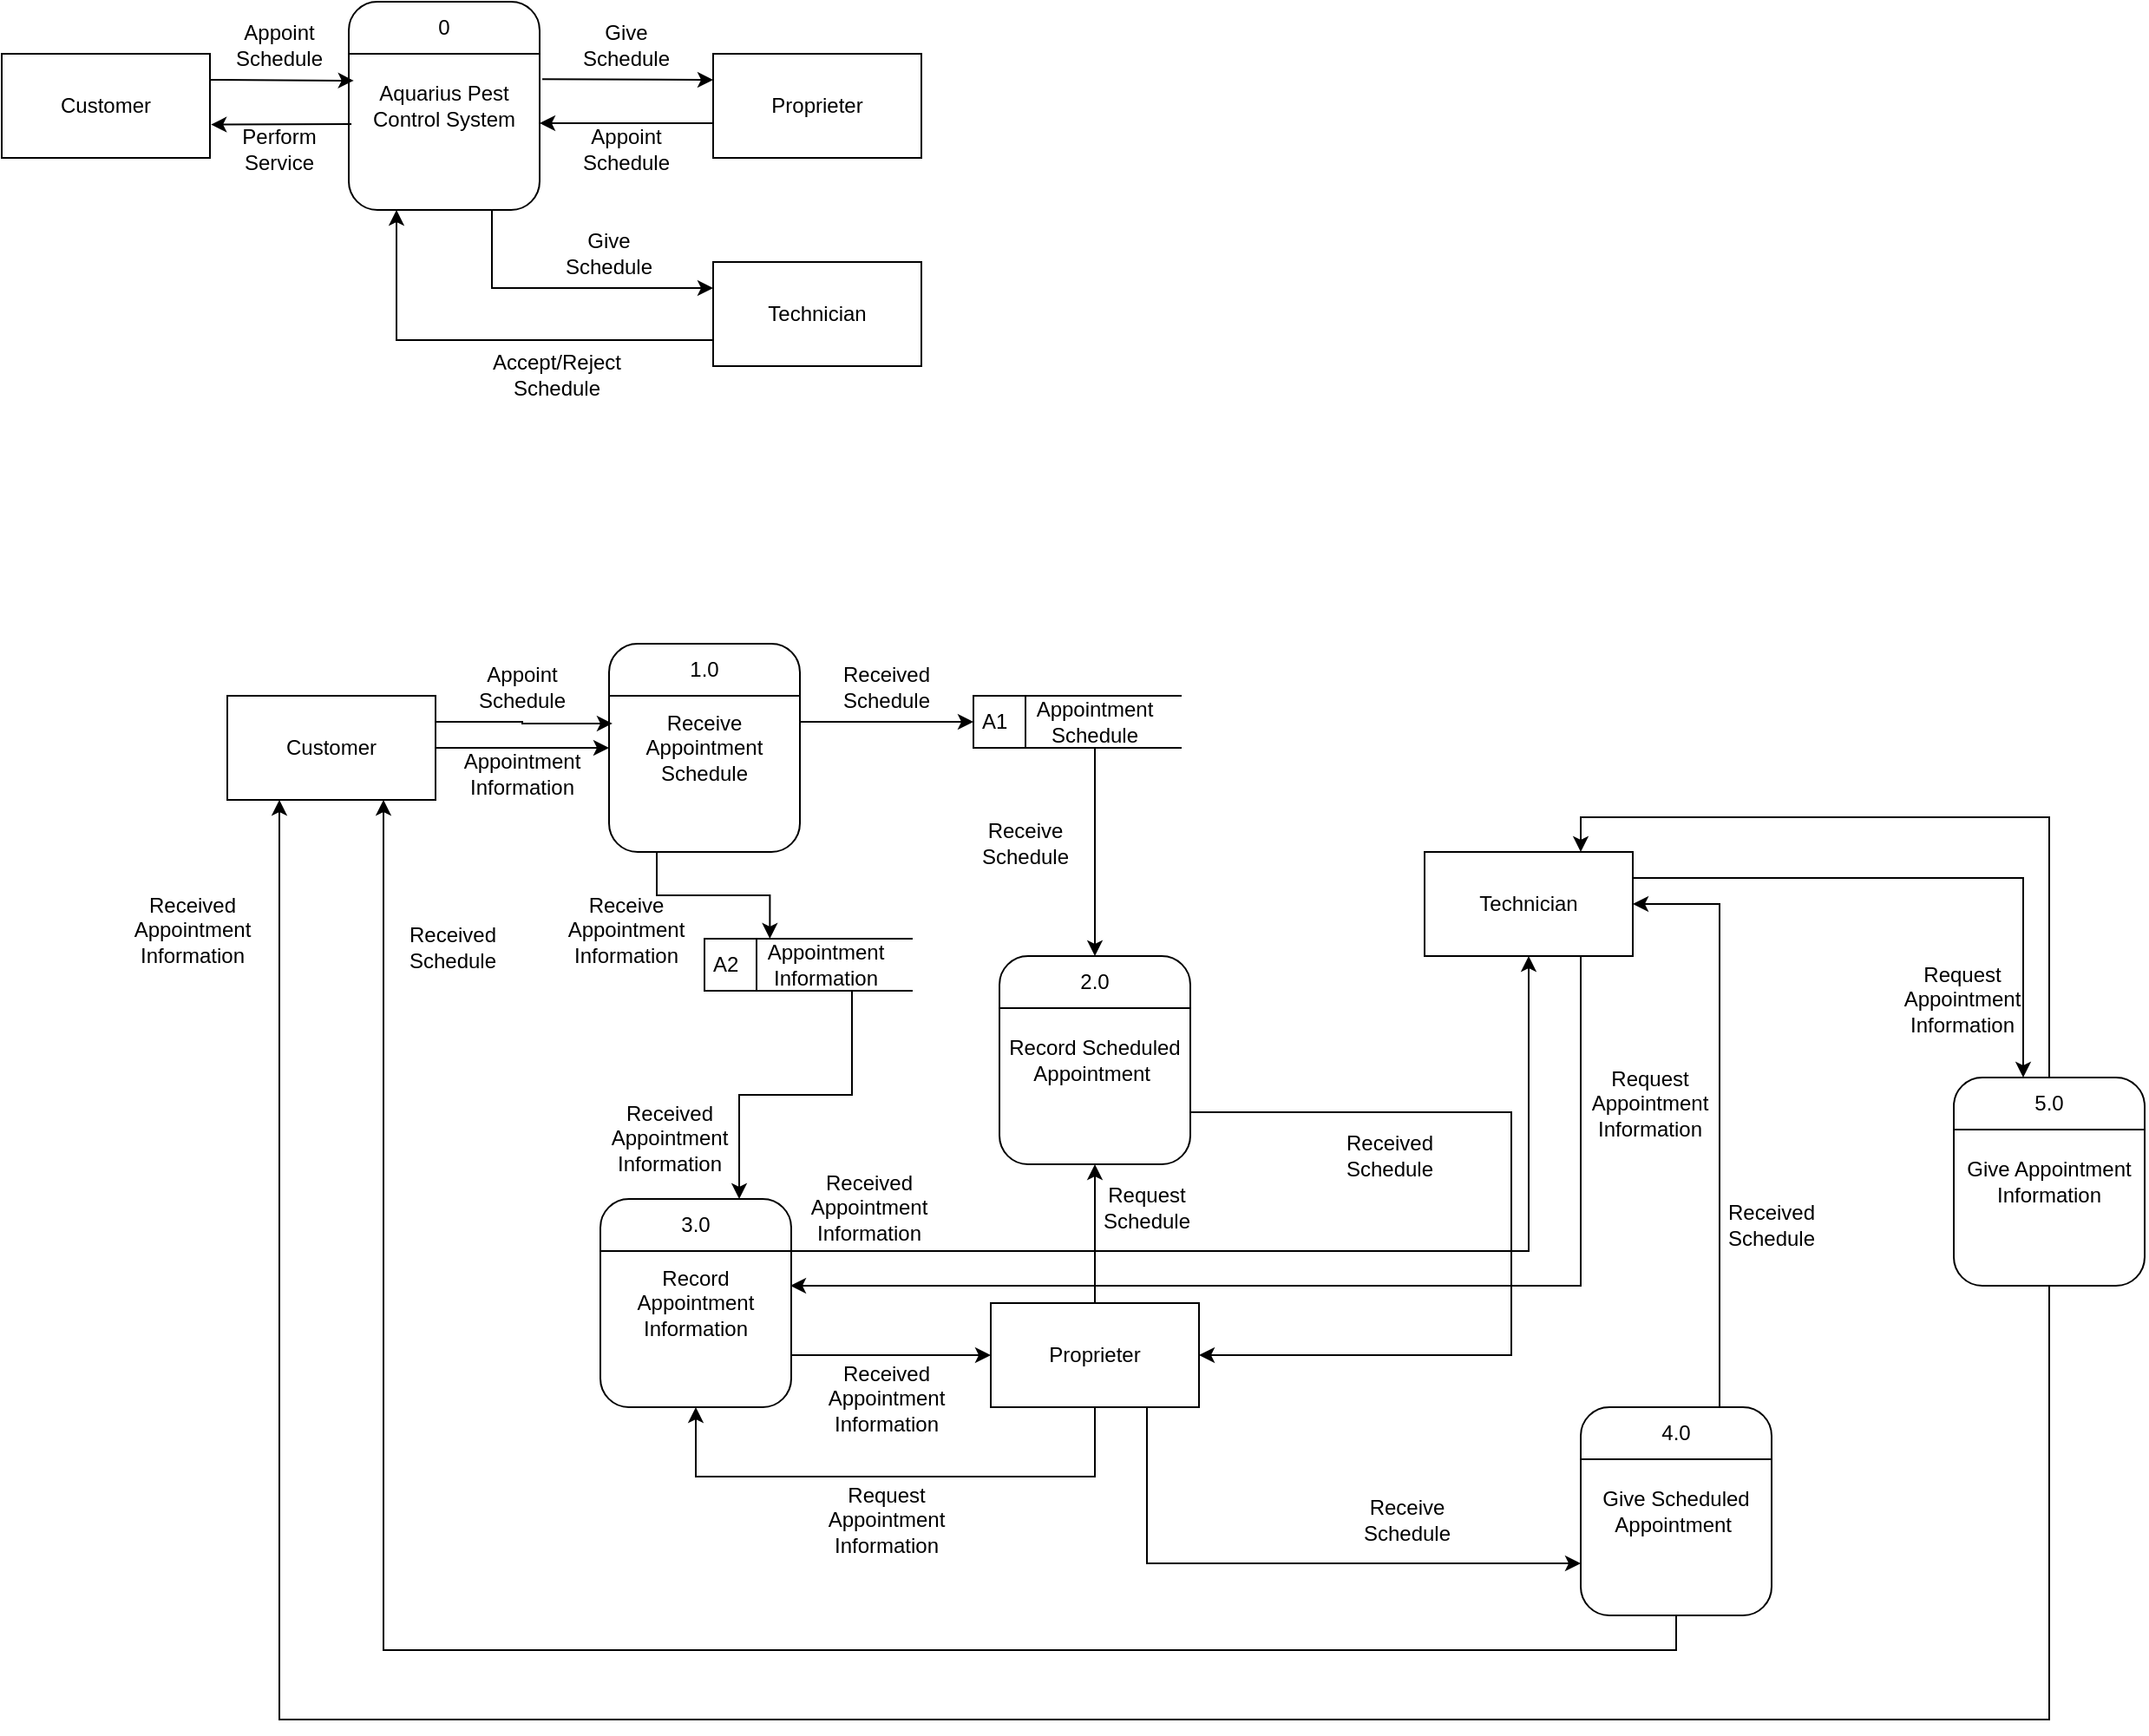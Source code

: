 <mxfile version="24.9.2">
  <diagram name="Page-1" id="nrZ8flM_sY24ld73uj93">
    <mxGraphModel dx="1383" dy="809" grid="1" gridSize="10" guides="1" tooltips="1" connect="1" arrows="1" fold="1" page="1" pageScale="1" pageWidth="850" pageHeight="1100" math="0" shadow="0">
      <root>
        <mxCell id="0" />
        <mxCell id="1" parent="0" />
        <mxCell id="mO-xAQjlgf0KAZZDHfsd-2" style="edgeStyle=orthogonalEdgeStyle;rounded=0;orthogonalLoop=1;jettySize=auto;html=1;exitX=0.75;exitY=1;exitDx=0;exitDy=0;entryX=0;entryY=0.25;entryDx=0;entryDy=0;" parent="1" source="dr37v-Of7VDJg59vq6-4-1" target="mO-xAQjlgf0KAZZDHfsd-1" edge="1">
          <mxGeometry relative="1" as="geometry" />
        </mxCell>
        <mxCell id="dr37v-Of7VDJg59vq6-4-1" value="Aquarius Pest Control System" style="rounded=1;whiteSpace=wrap;html=1;" parent="1" vertex="1">
          <mxGeometry x="240" y="90" width="110" height="120" as="geometry" />
        </mxCell>
        <mxCell id="dr37v-Of7VDJg59vq6-4-2" value="" style="endArrow=none;html=1;rounded=0;entryX=1;entryY=0.25;entryDx=0;entryDy=0;exitX=0;exitY=0.25;exitDx=0;exitDy=0;" parent="1" source="dr37v-Of7VDJg59vq6-4-1" target="dr37v-Of7VDJg59vq6-4-1" edge="1">
          <mxGeometry width="50" height="50" relative="1" as="geometry">
            <mxPoint x="200" y="150" as="sourcePoint" />
            <mxPoint x="240" y="100" as="targetPoint" />
          </mxGeometry>
        </mxCell>
        <mxCell id="dr37v-Of7VDJg59vq6-4-3" value="0" style="text;html=1;align=center;verticalAlign=middle;whiteSpace=wrap;rounded=0;" parent="1" vertex="1">
          <mxGeometry x="265" y="90" width="60" height="30" as="geometry" />
        </mxCell>
        <mxCell id="dr37v-Of7VDJg59vq6-4-4" value="Customer" style="rounded=0;whiteSpace=wrap;html=1;" parent="1" vertex="1">
          <mxGeometry x="40" y="120" width="120" height="60" as="geometry" />
        </mxCell>
        <mxCell id="dr37v-Of7VDJg59vq6-4-5" value="Proprieter" style="rounded=0;whiteSpace=wrap;html=1;" parent="1" vertex="1">
          <mxGeometry x="450" y="120" width="120" height="60" as="geometry" />
        </mxCell>
        <mxCell id="dr37v-Of7VDJg59vq6-4-6" value="" style="endArrow=classic;html=1;rounded=0;exitX=1;exitY=0.25;exitDx=0;exitDy=0;entryX=0.026;entryY=0.379;entryDx=0;entryDy=0;entryPerimeter=0;" parent="1" source="dr37v-Of7VDJg59vq6-4-4" target="dr37v-Of7VDJg59vq6-4-1" edge="1">
          <mxGeometry width="50" height="50" relative="1" as="geometry">
            <mxPoint x="140" y="230" as="sourcePoint" />
            <mxPoint x="190" y="180" as="targetPoint" />
          </mxGeometry>
        </mxCell>
        <mxCell id="dr37v-Of7VDJg59vq6-4-7" value="" style="endArrow=classic;html=1;rounded=0;exitX=1.014;exitY=0.372;exitDx=0;exitDy=0;exitPerimeter=0;entryX=0;entryY=0.25;entryDx=0;entryDy=0;" parent="1" source="dr37v-Of7VDJg59vq6-4-1" target="dr37v-Of7VDJg59vq6-4-5" edge="1">
          <mxGeometry width="50" height="50" relative="1" as="geometry">
            <mxPoint x="210" y="150" as="sourcePoint" />
            <mxPoint x="260" y="100" as="targetPoint" />
          </mxGeometry>
        </mxCell>
        <mxCell id="dr37v-Of7VDJg59vq6-4-8" value="" style="endArrow=classic;html=1;rounded=0;exitX=0;exitY=0.667;exitDx=0;exitDy=0;exitPerimeter=0;" parent="1" source="dr37v-Of7VDJg59vq6-4-5" edge="1">
          <mxGeometry width="50" height="50" relative="1" as="geometry">
            <mxPoint x="420" y="240" as="sourcePoint" />
            <mxPoint x="350" y="160" as="targetPoint" />
          </mxGeometry>
        </mxCell>
        <mxCell id="dr37v-Of7VDJg59vq6-4-9" value="" style="endArrow=classic;html=1;rounded=0;entryX=1.005;entryY=0.68;entryDx=0;entryDy=0;entryPerimeter=0;exitX=0.014;exitY=0.587;exitDx=0;exitDy=0;exitPerimeter=0;" parent="1" source="dr37v-Of7VDJg59vq6-4-1" target="dr37v-Of7VDJg59vq6-4-4" edge="1">
          <mxGeometry width="50" height="50" relative="1" as="geometry">
            <mxPoint x="250" y="200" as="sourcePoint" />
            <mxPoint x="300" y="150" as="targetPoint" />
          </mxGeometry>
        </mxCell>
        <mxCell id="dr37v-Of7VDJg59vq6-4-10" value="Appoint Schedule" style="text;html=1;align=center;verticalAlign=middle;whiteSpace=wrap;rounded=0;" parent="1" vertex="1">
          <mxGeometry x="170" y="100" width="60" height="30" as="geometry" />
        </mxCell>
        <mxCell id="dr37v-Of7VDJg59vq6-4-11" value="Give Schedule" style="text;html=1;align=center;verticalAlign=middle;whiteSpace=wrap;rounded=0;" parent="1" vertex="1">
          <mxGeometry x="370" y="100" width="60" height="30" as="geometry" />
        </mxCell>
        <mxCell id="dr37v-Of7VDJg59vq6-4-12" value="Appoint Schedule" style="text;html=1;align=center;verticalAlign=middle;whiteSpace=wrap;rounded=0;" parent="1" vertex="1">
          <mxGeometry x="370" y="160" width="60" height="30" as="geometry" />
        </mxCell>
        <mxCell id="dr37v-Of7VDJg59vq6-4-13" value="Perform Service" style="text;html=1;align=center;verticalAlign=middle;whiteSpace=wrap;rounded=0;" parent="1" vertex="1">
          <mxGeometry x="170" y="160" width="60" height="30" as="geometry" />
        </mxCell>
        <mxCell id="mO-xAQjlgf0KAZZDHfsd-4" style="edgeStyle=orthogonalEdgeStyle;rounded=0;orthogonalLoop=1;jettySize=auto;html=1;exitX=0;exitY=0.75;exitDx=0;exitDy=0;entryX=0.25;entryY=1;entryDx=0;entryDy=0;" parent="1" source="mO-xAQjlgf0KAZZDHfsd-1" target="dr37v-Of7VDJg59vq6-4-1" edge="1">
          <mxGeometry relative="1" as="geometry" />
        </mxCell>
        <mxCell id="mO-xAQjlgf0KAZZDHfsd-1" value="Technician" style="rounded=0;whiteSpace=wrap;html=1;" parent="1" vertex="1">
          <mxGeometry x="450" y="240" width="120" height="60" as="geometry" />
        </mxCell>
        <mxCell id="mO-xAQjlgf0KAZZDHfsd-3" value="Give Schedule" style="text;html=1;align=center;verticalAlign=middle;whiteSpace=wrap;rounded=0;" parent="1" vertex="1">
          <mxGeometry x="360" y="220" width="60" height="30" as="geometry" />
        </mxCell>
        <mxCell id="mO-xAQjlgf0KAZZDHfsd-5" value="Accept/Reject Schedule" style="text;html=1;align=center;verticalAlign=middle;whiteSpace=wrap;rounded=0;" parent="1" vertex="1">
          <mxGeometry x="330" y="290" width="60" height="30" as="geometry" />
        </mxCell>
        <mxCell id="mO-xAQjlgf0KAZZDHfsd-6" value="Receive Appointment Schedule" style="rounded=1;whiteSpace=wrap;html=1;" parent="1" vertex="1">
          <mxGeometry x="390" y="460" width="110" height="120" as="geometry" />
        </mxCell>
        <mxCell id="mO-xAQjlgf0KAZZDHfsd-7" value="" style="endArrow=none;html=1;rounded=0;entryX=1;entryY=0.25;entryDx=0;entryDy=0;exitX=0;exitY=0.25;exitDx=0;exitDy=0;" parent="1" source="mO-xAQjlgf0KAZZDHfsd-6" target="mO-xAQjlgf0KAZZDHfsd-6" edge="1">
          <mxGeometry width="50" height="50" relative="1" as="geometry">
            <mxPoint x="350" y="520" as="sourcePoint" />
            <mxPoint x="390" y="470" as="targetPoint" />
          </mxGeometry>
        </mxCell>
        <mxCell id="mO-xAQjlgf0KAZZDHfsd-8" value="1.0" style="text;html=1;align=center;verticalAlign=middle;whiteSpace=wrap;rounded=0;" parent="1" vertex="1">
          <mxGeometry x="415" y="460" width="60" height="30" as="geometry" />
        </mxCell>
        <mxCell id="9PFNCX79VaehlB443Bku-1" style="edgeStyle=orthogonalEdgeStyle;rounded=0;orthogonalLoop=1;jettySize=auto;html=1;exitX=1;exitY=0.5;exitDx=0;exitDy=0;entryX=0;entryY=0.5;entryDx=0;entryDy=0;" parent="1" source="mO-xAQjlgf0KAZZDHfsd-9" target="mO-xAQjlgf0KAZZDHfsd-6" edge="1">
          <mxGeometry relative="1" as="geometry" />
        </mxCell>
        <mxCell id="mO-xAQjlgf0KAZZDHfsd-9" value="Customer" style="rounded=0;whiteSpace=wrap;html=1;" parent="1" vertex="1">
          <mxGeometry x="170" y="490" width="120" height="60" as="geometry" />
        </mxCell>
        <mxCell id="mO-xAQjlgf0KAZZDHfsd-10" style="edgeStyle=orthogonalEdgeStyle;rounded=0;orthogonalLoop=1;jettySize=auto;html=1;exitX=1;exitY=0.25;exitDx=0;exitDy=0;entryX=0.018;entryY=0.383;entryDx=0;entryDy=0;entryPerimeter=0;" parent="1" source="mO-xAQjlgf0KAZZDHfsd-9" target="mO-xAQjlgf0KAZZDHfsd-6" edge="1">
          <mxGeometry relative="1" as="geometry" />
        </mxCell>
        <mxCell id="mO-xAQjlgf0KAZZDHfsd-11" value="Appoint Schedule" style="text;html=1;align=center;verticalAlign=middle;whiteSpace=wrap;rounded=0;" parent="1" vertex="1">
          <mxGeometry x="310" y="470" width="60" height="30" as="geometry" />
        </mxCell>
        <mxCell id="mO-xAQjlgf0KAZZDHfsd-12" value="A1" style="html=1;dashed=0;whiteSpace=wrap;shape=mxgraph.dfd.dataStoreID;align=left;spacingLeft=3;points=[[0,0],[0.5,0],[1,0],[0,0.5],[1,0.5],[0,1],[0.5,1],[1,1]];" parent="1" vertex="1">
          <mxGeometry x="600" y="490" width="120" height="30" as="geometry" />
        </mxCell>
        <mxCell id="mO-xAQjlgf0KAZZDHfsd-20" style="edgeStyle=orthogonalEdgeStyle;rounded=0;orthogonalLoop=1;jettySize=auto;html=1;exitX=0.5;exitY=1;exitDx=0;exitDy=0;entryX=0.5;entryY=0;entryDx=0;entryDy=0;" parent="1" source="mO-xAQjlgf0KAZZDHfsd-13" target="mO-xAQjlgf0KAZZDHfsd-19" edge="1">
          <mxGeometry relative="1" as="geometry" />
        </mxCell>
        <mxCell id="mO-xAQjlgf0KAZZDHfsd-13" value="Appointment Schedule" style="text;html=1;align=center;verticalAlign=middle;whiteSpace=wrap;rounded=0;" parent="1" vertex="1">
          <mxGeometry x="640" y="490" width="60" height="30" as="geometry" />
        </mxCell>
        <mxCell id="mO-xAQjlgf0KAZZDHfsd-14" value="" style="endArrow=classic;html=1;rounded=0;exitX=1.004;exitY=0.375;exitDx=0;exitDy=0;exitPerimeter=0;entryX=0;entryY=0.5;entryDx=0;entryDy=0;" parent="1" source="mO-xAQjlgf0KAZZDHfsd-6" target="mO-xAQjlgf0KAZZDHfsd-12" edge="1">
          <mxGeometry width="50" height="50" relative="1" as="geometry">
            <mxPoint x="460" y="440" as="sourcePoint" />
            <mxPoint x="510" y="390" as="targetPoint" />
          </mxGeometry>
        </mxCell>
        <mxCell id="mO-xAQjlgf0KAZZDHfsd-15" value="Received Schedule" style="text;html=1;align=center;verticalAlign=middle;whiteSpace=wrap;rounded=0;" parent="1" vertex="1">
          <mxGeometry x="520" y="470" width="60" height="30" as="geometry" />
        </mxCell>
        <mxCell id="9PFNCX79VaehlB443Bku-19" style="edgeStyle=orthogonalEdgeStyle;rounded=0;orthogonalLoop=1;jettySize=auto;html=1;exitX=1;exitY=0.75;exitDx=0;exitDy=0;entryX=1;entryY=0.5;entryDx=0;entryDy=0;" parent="1" source="mO-xAQjlgf0KAZZDHfsd-17" target="9PFNCX79VaehlB443Bku-15" edge="1">
          <mxGeometry relative="1" as="geometry">
            <Array as="points">
              <mxPoint x="910" y="730" />
              <mxPoint x="910" y="870" />
            </Array>
          </mxGeometry>
        </mxCell>
        <mxCell id="mO-xAQjlgf0KAZZDHfsd-17" value="Record Scheduled Appointment&amp;nbsp;" style="rounded=1;whiteSpace=wrap;html=1;" parent="1" vertex="1">
          <mxGeometry x="615" y="640" width="110" height="120" as="geometry" />
        </mxCell>
        <mxCell id="mO-xAQjlgf0KAZZDHfsd-18" value="" style="endArrow=none;html=1;rounded=0;entryX=1;entryY=0.25;entryDx=0;entryDy=0;exitX=0;exitY=0.25;exitDx=0;exitDy=0;" parent="1" source="mO-xAQjlgf0KAZZDHfsd-17" target="mO-xAQjlgf0KAZZDHfsd-17" edge="1">
          <mxGeometry width="50" height="50" relative="1" as="geometry">
            <mxPoint x="575" y="700" as="sourcePoint" />
            <mxPoint x="615" y="650" as="targetPoint" />
          </mxGeometry>
        </mxCell>
        <mxCell id="mO-xAQjlgf0KAZZDHfsd-19" value="2.0" style="text;html=1;align=center;verticalAlign=middle;whiteSpace=wrap;rounded=0;" parent="1" vertex="1">
          <mxGeometry x="640" y="640" width="60" height="30" as="geometry" />
        </mxCell>
        <mxCell id="mO-xAQjlgf0KAZZDHfsd-21" value="Receive Schedule" style="text;html=1;align=center;verticalAlign=middle;whiteSpace=wrap;rounded=0;" parent="1" vertex="1">
          <mxGeometry x="600" y="560" width="60" height="30" as="geometry" />
        </mxCell>
        <mxCell id="9PFNCX79VaehlB443Bku-2" value="Appointment Information" style="text;html=1;align=center;verticalAlign=middle;whiteSpace=wrap;rounded=0;" parent="1" vertex="1">
          <mxGeometry x="310" y="520" width="60" height="30" as="geometry" />
        </mxCell>
        <mxCell id="9PFNCX79VaehlB443Bku-3" value="A2" style="html=1;dashed=0;whiteSpace=wrap;shape=mxgraph.dfd.dataStoreID;align=left;spacingLeft=3;points=[[0,0],[0.5,0],[1,0],[0,0.5],[1,0.5],[0,1],[0.5,1],[1,1]];" parent="1" vertex="1">
          <mxGeometry x="445" y="630" width="120" height="30" as="geometry" />
        </mxCell>
        <mxCell id="9PFNCX79VaehlB443Bku-4" value="Appointment Information" style="text;html=1;align=center;verticalAlign=middle;whiteSpace=wrap;rounded=0;" parent="1" vertex="1">
          <mxGeometry x="485" y="630" width="60" height="30" as="geometry" />
        </mxCell>
        <mxCell id="9PFNCX79VaehlB443Bku-7" style="edgeStyle=orthogonalEdgeStyle;rounded=0;orthogonalLoop=1;jettySize=auto;html=1;exitX=0.25;exitY=1;exitDx=0;exitDy=0;entryX=0.314;entryY=0;entryDx=0;entryDy=0;entryPerimeter=0;" parent="1" source="mO-xAQjlgf0KAZZDHfsd-6" target="9PFNCX79VaehlB443Bku-3" edge="1">
          <mxGeometry relative="1" as="geometry" />
        </mxCell>
        <mxCell id="9PFNCX79VaehlB443Bku-8" value="Receive Appointment Information" style="text;html=1;align=center;verticalAlign=middle;whiteSpace=wrap;rounded=0;" parent="1" vertex="1">
          <mxGeometry x="370" y="610" width="60" height="30" as="geometry" />
        </mxCell>
        <mxCell id="9PFNCX79VaehlB443Bku-17" style="edgeStyle=orthogonalEdgeStyle;rounded=0;orthogonalLoop=1;jettySize=auto;html=1;exitX=1;exitY=0.75;exitDx=0;exitDy=0;" parent="1" source="9PFNCX79VaehlB443Bku-9" target="9PFNCX79VaehlB443Bku-15" edge="1">
          <mxGeometry relative="1" as="geometry" />
        </mxCell>
        <mxCell id="9PFNCX79VaehlB443Bku-18" style="edgeStyle=orthogonalEdgeStyle;rounded=0;orthogonalLoop=1;jettySize=auto;html=1;exitX=1;exitY=0.25;exitDx=0;exitDy=0;entryX=0.5;entryY=1;entryDx=0;entryDy=0;" parent="1" source="9PFNCX79VaehlB443Bku-9" target="9PFNCX79VaehlB443Bku-16" edge="1">
          <mxGeometry relative="1" as="geometry" />
        </mxCell>
        <mxCell id="9PFNCX79VaehlB443Bku-9" value="Record Appointment Information" style="rounded=1;whiteSpace=wrap;html=1;" parent="1" vertex="1">
          <mxGeometry x="385" y="780" width="110" height="120" as="geometry" />
        </mxCell>
        <mxCell id="9PFNCX79VaehlB443Bku-10" value="" style="endArrow=none;html=1;rounded=0;entryX=1;entryY=0.25;entryDx=0;entryDy=0;exitX=0;exitY=0.25;exitDx=0;exitDy=0;" parent="1" source="9PFNCX79VaehlB443Bku-9" target="9PFNCX79VaehlB443Bku-9" edge="1">
          <mxGeometry width="50" height="50" relative="1" as="geometry">
            <mxPoint x="345" y="840" as="sourcePoint" />
            <mxPoint x="385" y="790" as="targetPoint" />
          </mxGeometry>
        </mxCell>
        <mxCell id="9PFNCX79VaehlB443Bku-11" value="3.0" style="text;html=1;align=center;verticalAlign=middle;whiteSpace=wrap;rounded=0;" parent="1" vertex="1">
          <mxGeometry x="410" y="780" width="60" height="30" as="geometry" />
        </mxCell>
        <mxCell id="9PFNCX79VaehlB443Bku-13" style="edgeStyle=orthogonalEdgeStyle;rounded=0;orthogonalLoop=1;jettySize=auto;html=1;exitX=0.75;exitY=1;exitDx=0;exitDy=0;entryX=0.917;entryY=0;entryDx=0;entryDy=0;entryPerimeter=0;" parent="1" source="9PFNCX79VaehlB443Bku-4" target="9PFNCX79VaehlB443Bku-11" edge="1">
          <mxGeometry relative="1" as="geometry" />
        </mxCell>
        <mxCell id="9PFNCX79VaehlB443Bku-14" value="Received Appointment Information" style="text;html=1;align=center;verticalAlign=middle;whiteSpace=wrap;rounded=0;" parent="1" vertex="1">
          <mxGeometry x="395" y="730" width="60" height="30" as="geometry" />
        </mxCell>
        <mxCell id="g_eFMP9g_AibDPPwKykl-4" style="edgeStyle=orthogonalEdgeStyle;rounded=0;orthogonalLoop=1;jettySize=auto;html=1;exitX=0.5;exitY=1;exitDx=0;exitDy=0;entryX=0.5;entryY=1;entryDx=0;entryDy=0;" edge="1" parent="1" source="9PFNCX79VaehlB443Bku-15" target="9PFNCX79VaehlB443Bku-9">
          <mxGeometry relative="1" as="geometry">
            <Array as="points">
              <mxPoint x="670" y="940" />
              <mxPoint x="440" y="940" />
            </Array>
          </mxGeometry>
        </mxCell>
        <mxCell id="g_eFMP9g_AibDPPwKykl-16" style="edgeStyle=orthogonalEdgeStyle;rounded=0;orthogonalLoop=1;jettySize=auto;html=1;exitX=0.5;exitY=0;exitDx=0;exitDy=0;entryX=0.5;entryY=1;entryDx=0;entryDy=0;" edge="1" parent="1" source="9PFNCX79VaehlB443Bku-15" target="mO-xAQjlgf0KAZZDHfsd-17">
          <mxGeometry relative="1" as="geometry" />
        </mxCell>
        <mxCell id="g_eFMP9g_AibDPPwKykl-21" style="edgeStyle=orthogonalEdgeStyle;rounded=0;orthogonalLoop=1;jettySize=auto;html=1;exitX=0.75;exitY=1;exitDx=0;exitDy=0;entryX=0;entryY=0.75;entryDx=0;entryDy=0;" edge="1" parent="1" source="9PFNCX79VaehlB443Bku-15" target="g_eFMP9g_AibDPPwKykl-18">
          <mxGeometry relative="1" as="geometry" />
        </mxCell>
        <mxCell id="9PFNCX79VaehlB443Bku-15" value="Proprieter" style="rounded=0;whiteSpace=wrap;html=1;" parent="1" vertex="1">
          <mxGeometry x="610" y="840" width="120" height="60" as="geometry" />
        </mxCell>
        <mxCell id="g_eFMP9g_AibDPPwKykl-6" style="edgeStyle=orthogonalEdgeStyle;rounded=0;orthogonalLoop=1;jettySize=auto;html=1;exitX=0.75;exitY=1;exitDx=0;exitDy=0;entryX=0.995;entryY=0.418;entryDx=0;entryDy=0;entryPerimeter=0;" edge="1" parent="1" source="9PFNCX79VaehlB443Bku-16" target="9PFNCX79VaehlB443Bku-9">
          <mxGeometry relative="1" as="geometry">
            <Array as="points">
              <mxPoint x="950" y="830" />
              <mxPoint x="495" y="830" />
            </Array>
          </mxGeometry>
        </mxCell>
        <mxCell id="g_eFMP9g_AibDPPwKykl-36" style="edgeStyle=orthogonalEdgeStyle;rounded=0;orthogonalLoop=1;jettySize=auto;html=1;exitX=1;exitY=0.25;exitDx=0;exitDy=0;entryX=0.25;entryY=0;entryDx=0;entryDy=0;" edge="1" parent="1" source="9PFNCX79VaehlB443Bku-16" target="g_eFMP9g_AibDPPwKykl-27">
          <mxGeometry relative="1" as="geometry" />
        </mxCell>
        <mxCell id="9PFNCX79VaehlB443Bku-16" value="Technician" style="rounded=0;whiteSpace=wrap;html=1;" parent="1" vertex="1">
          <mxGeometry x="860" y="580" width="120" height="60" as="geometry" />
        </mxCell>
        <mxCell id="9PFNCX79VaehlB443Bku-22" value="Received Schedule" style="text;html=1;align=center;verticalAlign=middle;whiteSpace=wrap;rounded=0;" parent="1" vertex="1">
          <mxGeometry x="810" y="740" width="60" height="30" as="geometry" />
        </mxCell>
        <mxCell id="9PFNCX79VaehlB443Bku-23" value="Received Appointment Information" style="text;html=1;align=center;verticalAlign=middle;whiteSpace=wrap;rounded=0;" parent="1" vertex="1">
          <mxGeometry x="510" y="770" width="60" height="30" as="geometry" />
        </mxCell>
        <mxCell id="9PFNCX79VaehlB443Bku-24" value="Received Appointment Information" style="text;html=1;align=center;verticalAlign=middle;whiteSpace=wrap;rounded=0;" parent="1" vertex="1">
          <mxGeometry x="520" y="880" width="60" height="30" as="geometry" />
        </mxCell>
        <mxCell id="g_eFMP9g_AibDPPwKykl-5" value="Request Appointment Information" style="text;html=1;align=center;verticalAlign=middle;whiteSpace=wrap;rounded=0;" vertex="1" parent="1">
          <mxGeometry x="520" y="950" width="60" height="30" as="geometry" />
        </mxCell>
        <mxCell id="g_eFMP9g_AibDPPwKykl-7" value="Request Appointment Information" style="text;html=1;align=center;verticalAlign=middle;whiteSpace=wrap;rounded=0;" vertex="1" parent="1">
          <mxGeometry x="960" y="710" width="60" height="30" as="geometry" />
        </mxCell>
        <mxCell id="g_eFMP9g_AibDPPwKykl-17" value="Request Schedule" style="text;html=1;align=center;verticalAlign=middle;whiteSpace=wrap;rounded=0;" vertex="1" parent="1">
          <mxGeometry x="670" y="770" width="60" height="30" as="geometry" />
        </mxCell>
        <mxCell id="g_eFMP9g_AibDPPwKykl-31" style="edgeStyle=orthogonalEdgeStyle;rounded=0;orthogonalLoop=1;jettySize=auto;html=1;exitX=0.5;exitY=1;exitDx=0;exitDy=0;entryX=0.75;entryY=1;entryDx=0;entryDy=0;" edge="1" parent="1" source="g_eFMP9g_AibDPPwKykl-18" target="mO-xAQjlgf0KAZZDHfsd-9">
          <mxGeometry relative="1" as="geometry" />
        </mxCell>
        <mxCell id="g_eFMP9g_AibDPPwKykl-18" value="Give Scheduled Appointment&amp;nbsp;" style="rounded=1;whiteSpace=wrap;html=1;" vertex="1" parent="1">
          <mxGeometry x="950" y="900" width="110" height="120" as="geometry" />
        </mxCell>
        <mxCell id="g_eFMP9g_AibDPPwKykl-19" value="" style="endArrow=none;html=1;rounded=0;entryX=1;entryY=0.25;entryDx=0;entryDy=0;exitX=0;exitY=0.25;exitDx=0;exitDy=0;" edge="1" parent="1" source="g_eFMP9g_AibDPPwKykl-18" target="g_eFMP9g_AibDPPwKykl-18">
          <mxGeometry width="50" height="50" relative="1" as="geometry">
            <mxPoint x="910" y="960" as="sourcePoint" />
            <mxPoint x="950" y="910" as="targetPoint" />
          </mxGeometry>
        </mxCell>
        <mxCell id="g_eFMP9g_AibDPPwKykl-23" style="edgeStyle=orthogonalEdgeStyle;rounded=0;orthogonalLoop=1;jettySize=auto;html=1;exitX=0.5;exitY=0;exitDx=0;exitDy=0;entryX=1;entryY=0.5;entryDx=0;entryDy=0;" edge="1" parent="1" source="g_eFMP9g_AibDPPwKykl-20" target="9PFNCX79VaehlB443Bku-16">
          <mxGeometry relative="1" as="geometry">
            <Array as="points">
              <mxPoint x="1030" y="900" />
              <mxPoint x="1030" y="610" />
            </Array>
          </mxGeometry>
        </mxCell>
        <mxCell id="g_eFMP9g_AibDPPwKykl-20" value="4.0" style="text;html=1;align=center;verticalAlign=middle;whiteSpace=wrap;rounded=0;" vertex="1" parent="1">
          <mxGeometry x="975" y="900" width="60" height="30" as="geometry" />
        </mxCell>
        <mxCell id="g_eFMP9g_AibDPPwKykl-22" value="Receive Schedule" style="text;html=1;align=center;verticalAlign=middle;whiteSpace=wrap;rounded=0;" vertex="1" parent="1">
          <mxGeometry x="820" y="950" width="60" height="30" as="geometry" />
        </mxCell>
        <mxCell id="g_eFMP9g_AibDPPwKykl-24" value="Received Schedule" style="text;html=1;align=center;verticalAlign=middle;whiteSpace=wrap;rounded=0;" vertex="1" parent="1">
          <mxGeometry x="1030" y="780" width="60" height="30" as="geometry" />
        </mxCell>
        <mxCell id="g_eFMP9g_AibDPPwKykl-32" style="edgeStyle=orthogonalEdgeStyle;rounded=0;orthogonalLoop=1;jettySize=auto;html=1;exitX=0.5;exitY=1;exitDx=0;exitDy=0;entryX=0.25;entryY=1;entryDx=0;entryDy=0;" edge="1" parent="1" source="g_eFMP9g_AibDPPwKykl-25" target="mO-xAQjlgf0KAZZDHfsd-9">
          <mxGeometry relative="1" as="geometry">
            <Array as="points">
              <mxPoint x="1220" y="1080" />
              <mxPoint x="200" y="1080" />
            </Array>
          </mxGeometry>
        </mxCell>
        <mxCell id="g_eFMP9g_AibDPPwKykl-25" value="Give Appointment Information" style="rounded=1;whiteSpace=wrap;html=1;" vertex="1" parent="1">
          <mxGeometry x="1165" y="710" width="110" height="120" as="geometry" />
        </mxCell>
        <mxCell id="g_eFMP9g_AibDPPwKykl-26" value="" style="endArrow=none;html=1;rounded=0;entryX=1;entryY=0.25;entryDx=0;entryDy=0;exitX=0;exitY=0.25;exitDx=0;exitDy=0;" edge="1" parent="1" source="g_eFMP9g_AibDPPwKykl-25" target="g_eFMP9g_AibDPPwKykl-25">
          <mxGeometry width="50" height="50" relative="1" as="geometry">
            <mxPoint x="1125" y="770" as="sourcePoint" />
            <mxPoint x="1165" y="720" as="targetPoint" />
          </mxGeometry>
        </mxCell>
        <mxCell id="g_eFMP9g_AibDPPwKykl-35" style="edgeStyle=orthogonalEdgeStyle;rounded=0;orthogonalLoop=1;jettySize=auto;html=1;exitX=0.5;exitY=0;exitDx=0;exitDy=0;entryX=0.75;entryY=0;entryDx=0;entryDy=0;" edge="1" parent="1" source="g_eFMP9g_AibDPPwKykl-27" target="9PFNCX79VaehlB443Bku-16">
          <mxGeometry relative="1" as="geometry" />
        </mxCell>
        <mxCell id="g_eFMP9g_AibDPPwKykl-27" value="5.0" style="text;html=1;align=center;verticalAlign=middle;whiteSpace=wrap;rounded=0;" vertex="1" parent="1">
          <mxGeometry x="1190" y="710" width="60" height="30" as="geometry" />
        </mxCell>
        <mxCell id="g_eFMP9g_AibDPPwKykl-33" value="Received Schedule" style="text;html=1;align=center;verticalAlign=middle;whiteSpace=wrap;rounded=0;" vertex="1" parent="1">
          <mxGeometry x="270" y="620" width="60" height="30" as="geometry" />
        </mxCell>
        <mxCell id="g_eFMP9g_AibDPPwKykl-34" value="Received Appointment Information" style="text;html=1;align=center;verticalAlign=middle;whiteSpace=wrap;rounded=0;" vertex="1" parent="1">
          <mxGeometry x="120" y="610" width="60" height="30" as="geometry" />
        </mxCell>
        <mxCell id="g_eFMP9g_AibDPPwKykl-37" value="Request Appointment Information" style="text;html=1;align=center;verticalAlign=middle;whiteSpace=wrap;rounded=0;" vertex="1" parent="1">
          <mxGeometry x="1140" y="650" width="60" height="30" as="geometry" />
        </mxCell>
      </root>
    </mxGraphModel>
  </diagram>
</mxfile>
